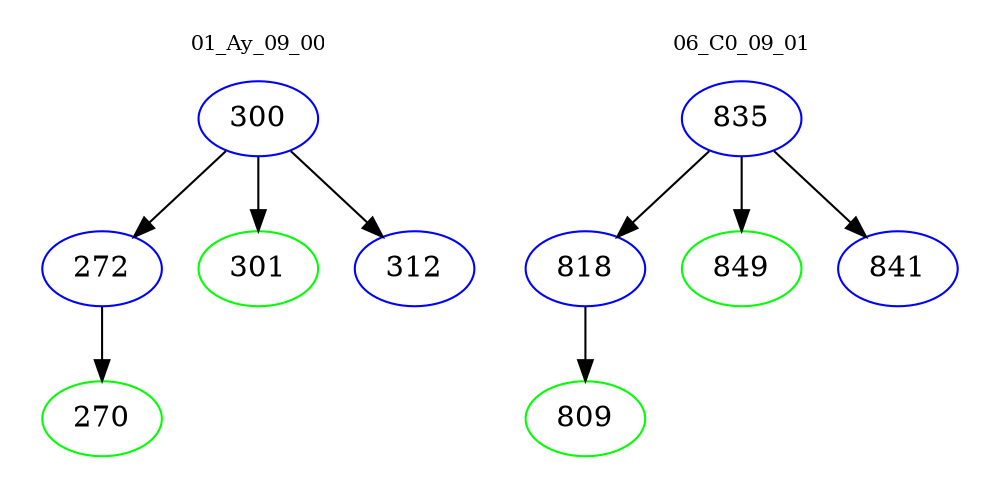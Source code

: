 digraph{
subgraph cluster_0 {
color = white
label = "01_Ay_09_00";
fontsize=10;
T0_300 [label="300", color="blue"]
T0_300 -> T0_272 [color="black"]
T0_272 [label="272", color="blue"]
T0_272 -> T0_270 [color="black"]
T0_270 [label="270", color="green"]
T0_300 -> T0_301 [color="black"]
T0_301 [label="301", color="green"]
T0_300 -> T0_312 [color="black"]
T0_312 [label="312", color="blue"]
}
subgraph cluster_1 {
color = white
label = "06_C0_09_01";
fontsize=10;
T1_835 [label="835", color="blue"]
T1_835 -> T1_818 [color="black"]
T1_818 [label="818", color="blue"]
T1_818 -> T1_809 [color="black"]
T1_809 [label="809", color="green"]
T1_835 -> T1_849 [color="black"]
T1_849 [label="849", color="green"]
T1_835 -> T1_841 [color="black"]
T1_841 [label="841", color="blue"]
}
}
